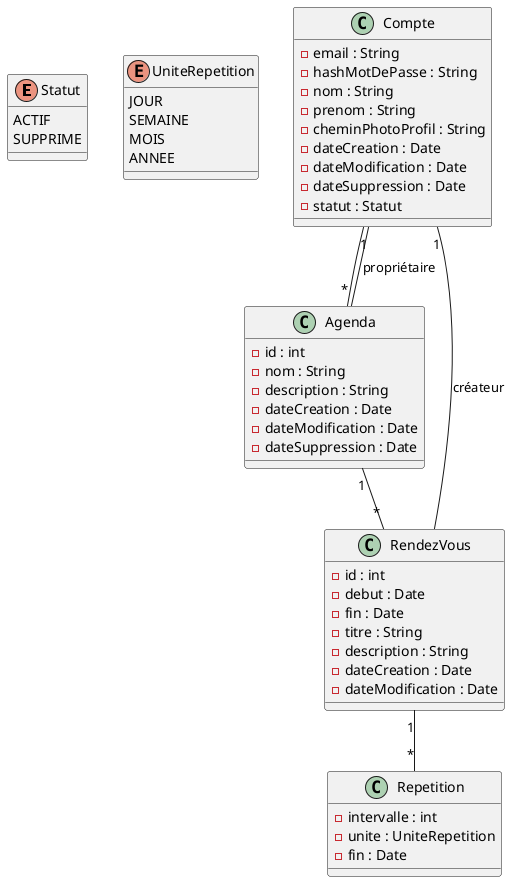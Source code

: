 @startuml
enum Statut {
    ACTIF
    SUPPRIME
}

enum UniteRepetition {
    JOUR
    SEMAINE
    MOIS
    ANNEE
}

class Compte {
    - email : String
    - hashMotDePasse : String
    - nom : String
    - prenom : String
    - cheminPhotoProfil : String
    - dateCreation : Date
    - dateModification : Date
    - dateSuppression : Date
    - statut : Statut
}

class Agenda {
    - id : int
    - nom : String
    - description : String
    - dateCreation : Date
    - dateModification : Date
    - dateSuppression : Date
}

Compte --"*" Agenda
Agenda --"1" Compte : propriétaire

class RendezVous {
    - id : int
    - debut : Date
    - fin : Date
    - titre : String
    - description : String
    - dateCreation : Date
    - dateModification : Date
}

Agenda "1"--"*" RendezVous
RendezVous --"1" Compte : créateur

class Repetition {
    - intervalle : int 
    - unite : UniteRepetition
    - fin : Date
}

RendezVous "1"--"*" Repetition
@enduml